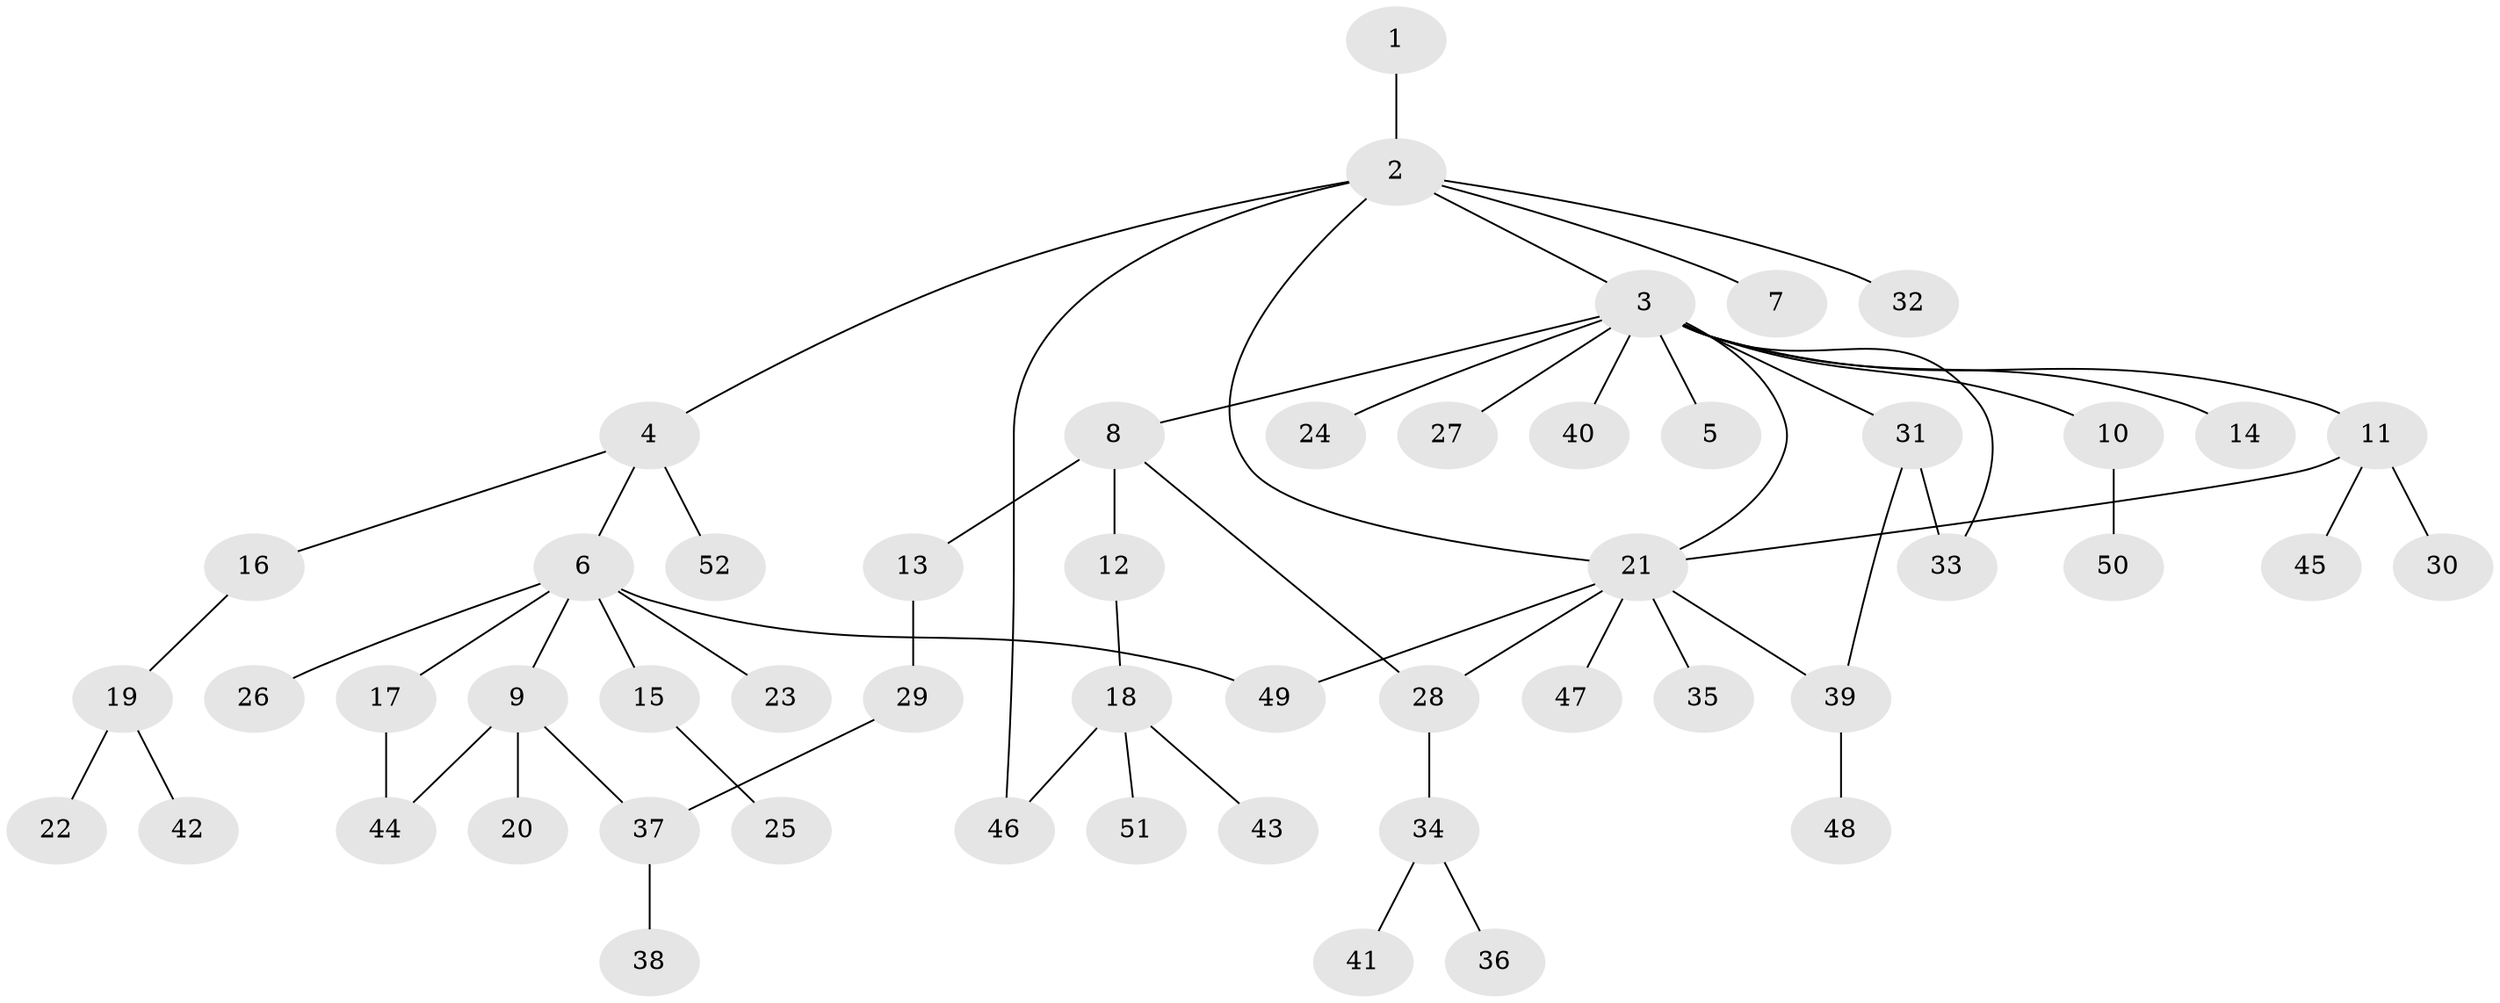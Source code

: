 // Generated by graph-tools (version 1.1) at 2025/47/03/09/25 04:47:57]
// undirected, 52 vertices, 60 edges
graph export_dot {
graph [start="1"]
  node [color=gray90,style=filled];
  1;
  2;
  3;
  4;
  5;
  6;
  7;
  8;
  9;
  10;
  11;
  12;
  13;
  14;
  15;
  16;
  17;
  18;
  19;
  20;
  21;
  22;
  23;
  24;
  25;
  26;
  27;
  28;
  29;
  30;
  31;
  32;
  33;
  34;
  35;
  36;
  37;
  38;
  39;
  40;
  41;
  42;
  43;
  44;
  45;
  46;
  47;
  48;
  49;
  50;
  51;
  52;
  1 -- 2;
  2 -- 3;
  2 -- 4;
  2 -- 7;
  2 -- 21;
  2 -- 32;
  2 -- 46;
  3 -- 5;
  3 -- 8;
  3 -- 10;
  3 -- 11;
  3 -- 14;
  3 -- 21;
  3 -- 24;
  3 -- 27;
  3 -- 31;
  3 -- 33;
  3 -- 40;
  4 -- 6;
  4 -- 16;
  4 -- 52;
  6 -- 9;
  6 -- 15;
  6 -- 17;
  6 -- 23;
  6 -- 26;
  6 -- 49;
  8 -- 12;
  8 -- 13;
  8 -- 28;
  9 -- 20;
  9 -- 37;
  9 -- 44;
  10 -- 50;
  11 -- 21;
  11 -- 30;
  11 -- 45;
  12 -- 18;
  13 -- 29;
  15 -- 25;
  16 -- 19;
  17 -- 44;
  18 -- 43;
  18 -- 46;
  18 -- 51;
  19 -- 22;
  19 -- 42;
  21 -- 28;
  21 -- 35;
  21 -- 39;
  21 -- 47;
  21 -- 49;
  28 -- 34;
  29 -- 37;
  31 -- 33;
  31 -- 39;
  34 -- 36;
  34 -- 41;
  37 -- 38;
  39 -- 48;
}
